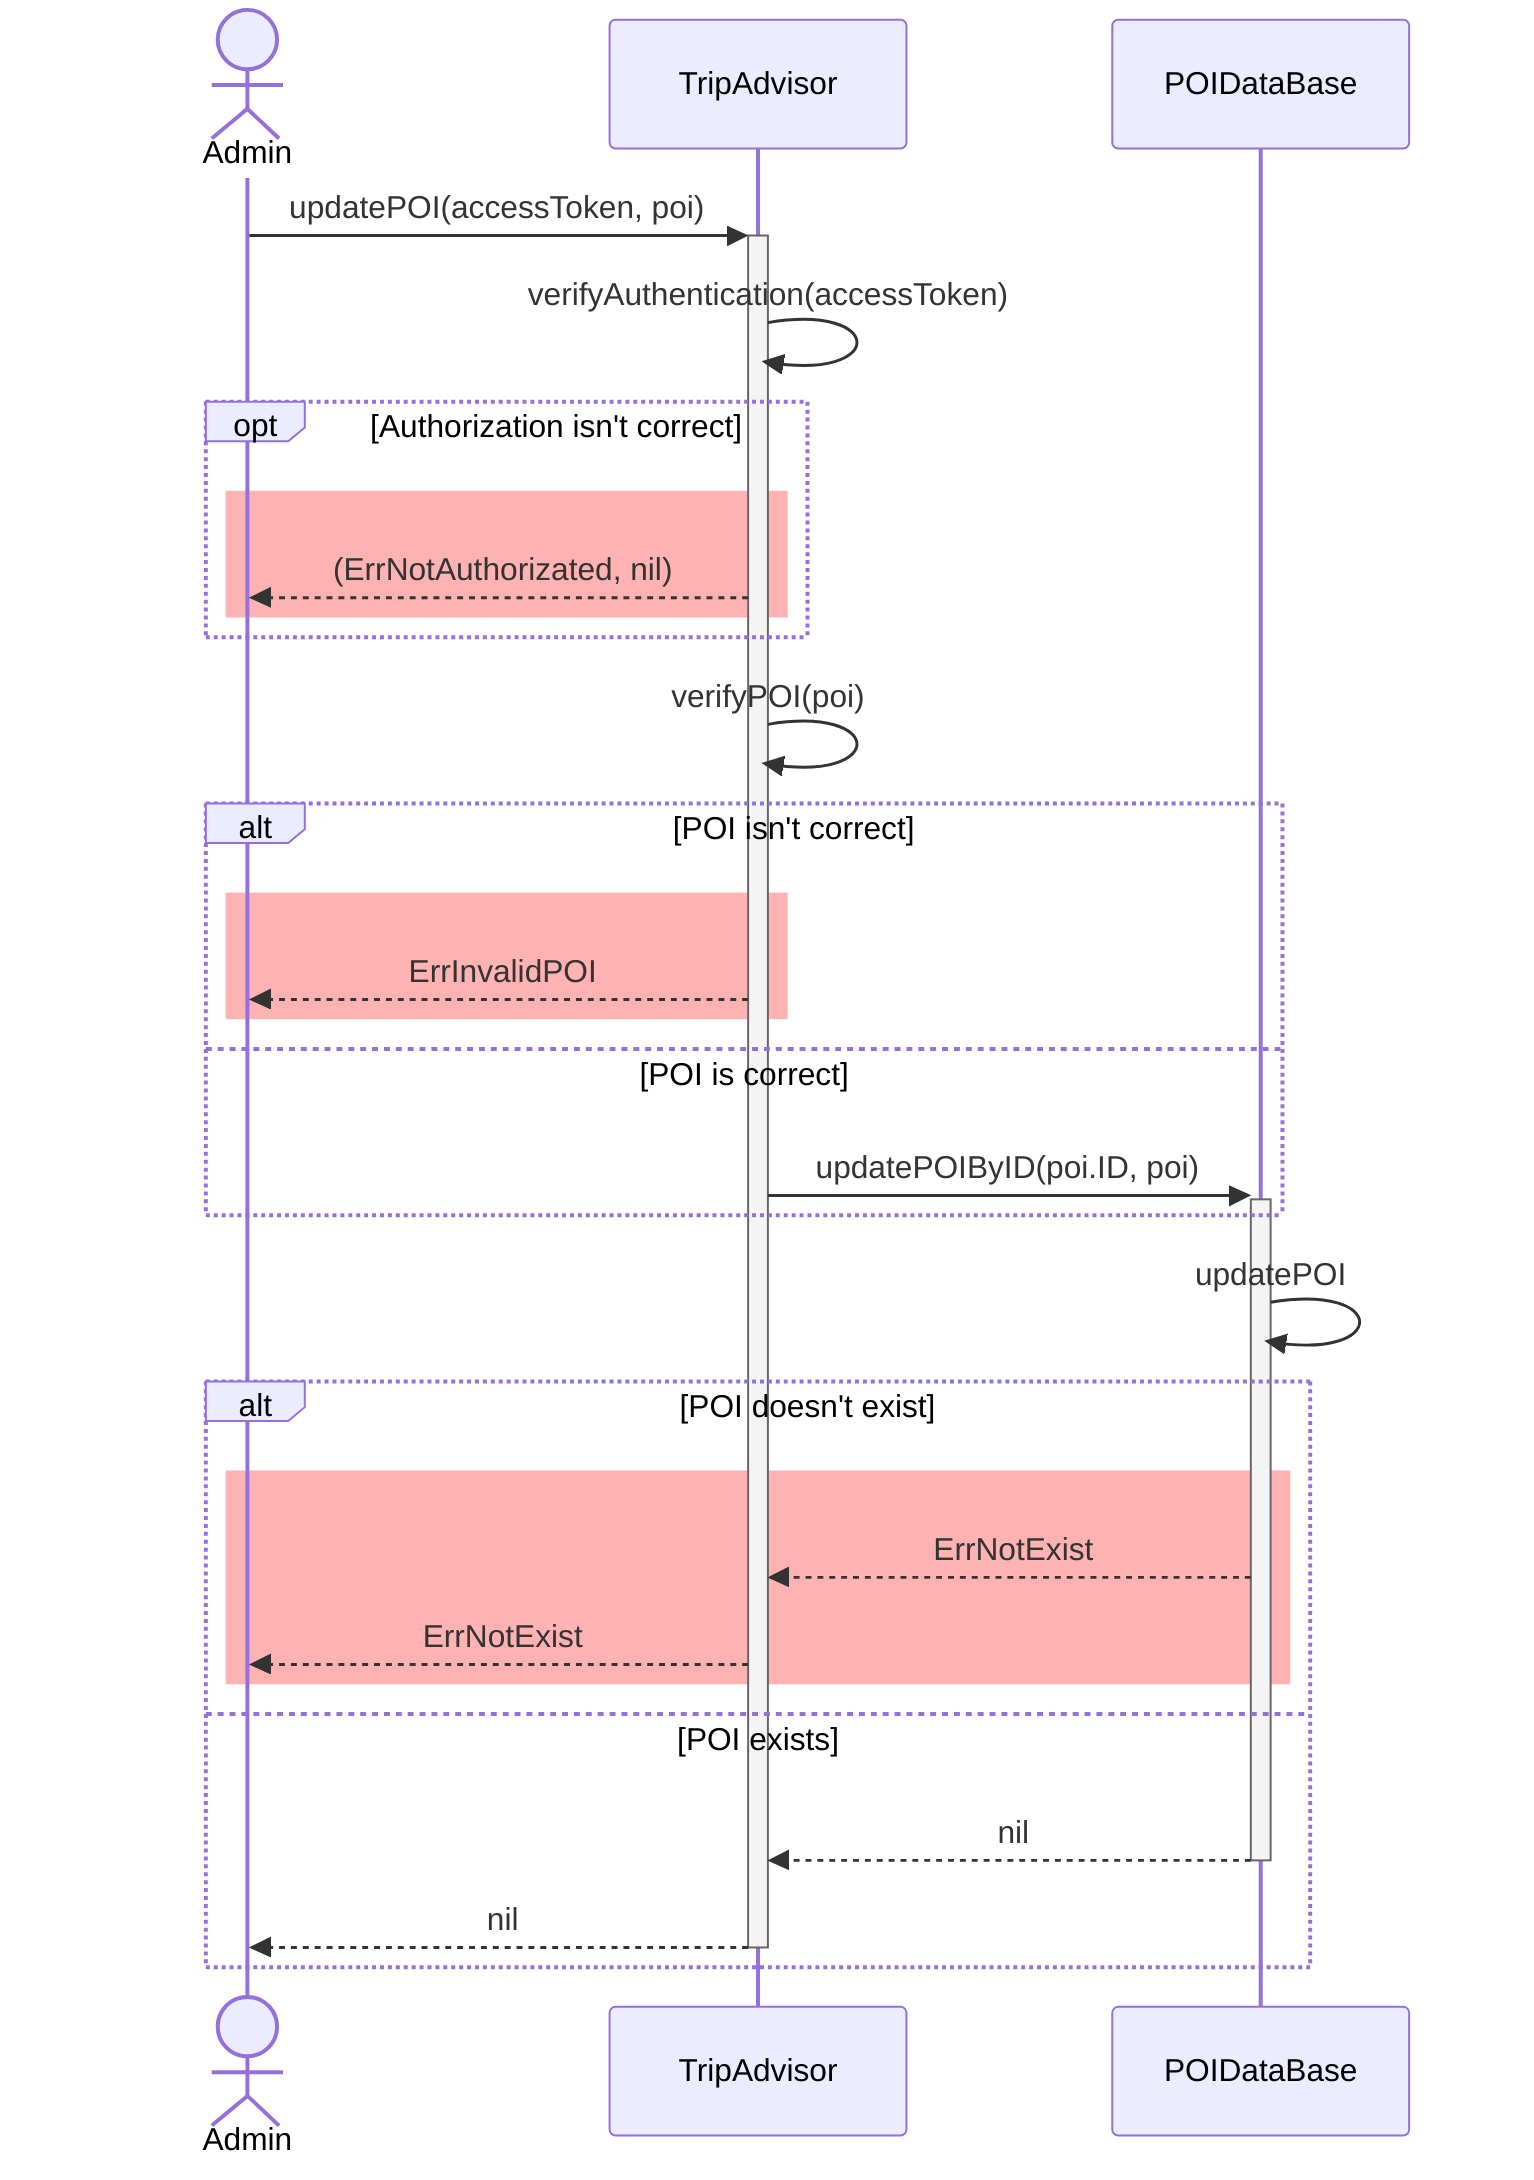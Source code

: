 %% @backgroundColor(Silver)
sequenceDiagram
	actor Admin as Admin
	participant Trip as TripAdvisor
	participant DB as POIDataBase

	Admin->>+Trip: updatePOI(accessToken, poi)

		Trip->>Trip: verifyAuthentication(accessToken)
		opt Authorization isn't correct
			rect rgba(255, 0, 0, 0.3)
				Trip-->>Admin: (ErrNotAuthorizated, nil)
			end
		end

		Trip->>Trip: verifyPOI(poi)

		alt POI isn't correct
			rect rgba(255, 0, 0, 0.3)
				Trip-->>Admin: ErrInvalidPOI
			end
		else POI is correct
			Trip->>+DB: updatePOIByID(poi.ID, poi)
		end

		DB->>DB: updatePOI
		alt POI doesn't exist
			rect rgba(255, 0, 0, 0.3)
				DB-->>Trip: ErrNotExist
				Trip-->>Admin: ErrNotExist
			end
		else POI exists
			DB-->>-Trip: nil
			Trip-->>-Admin: nil
		end